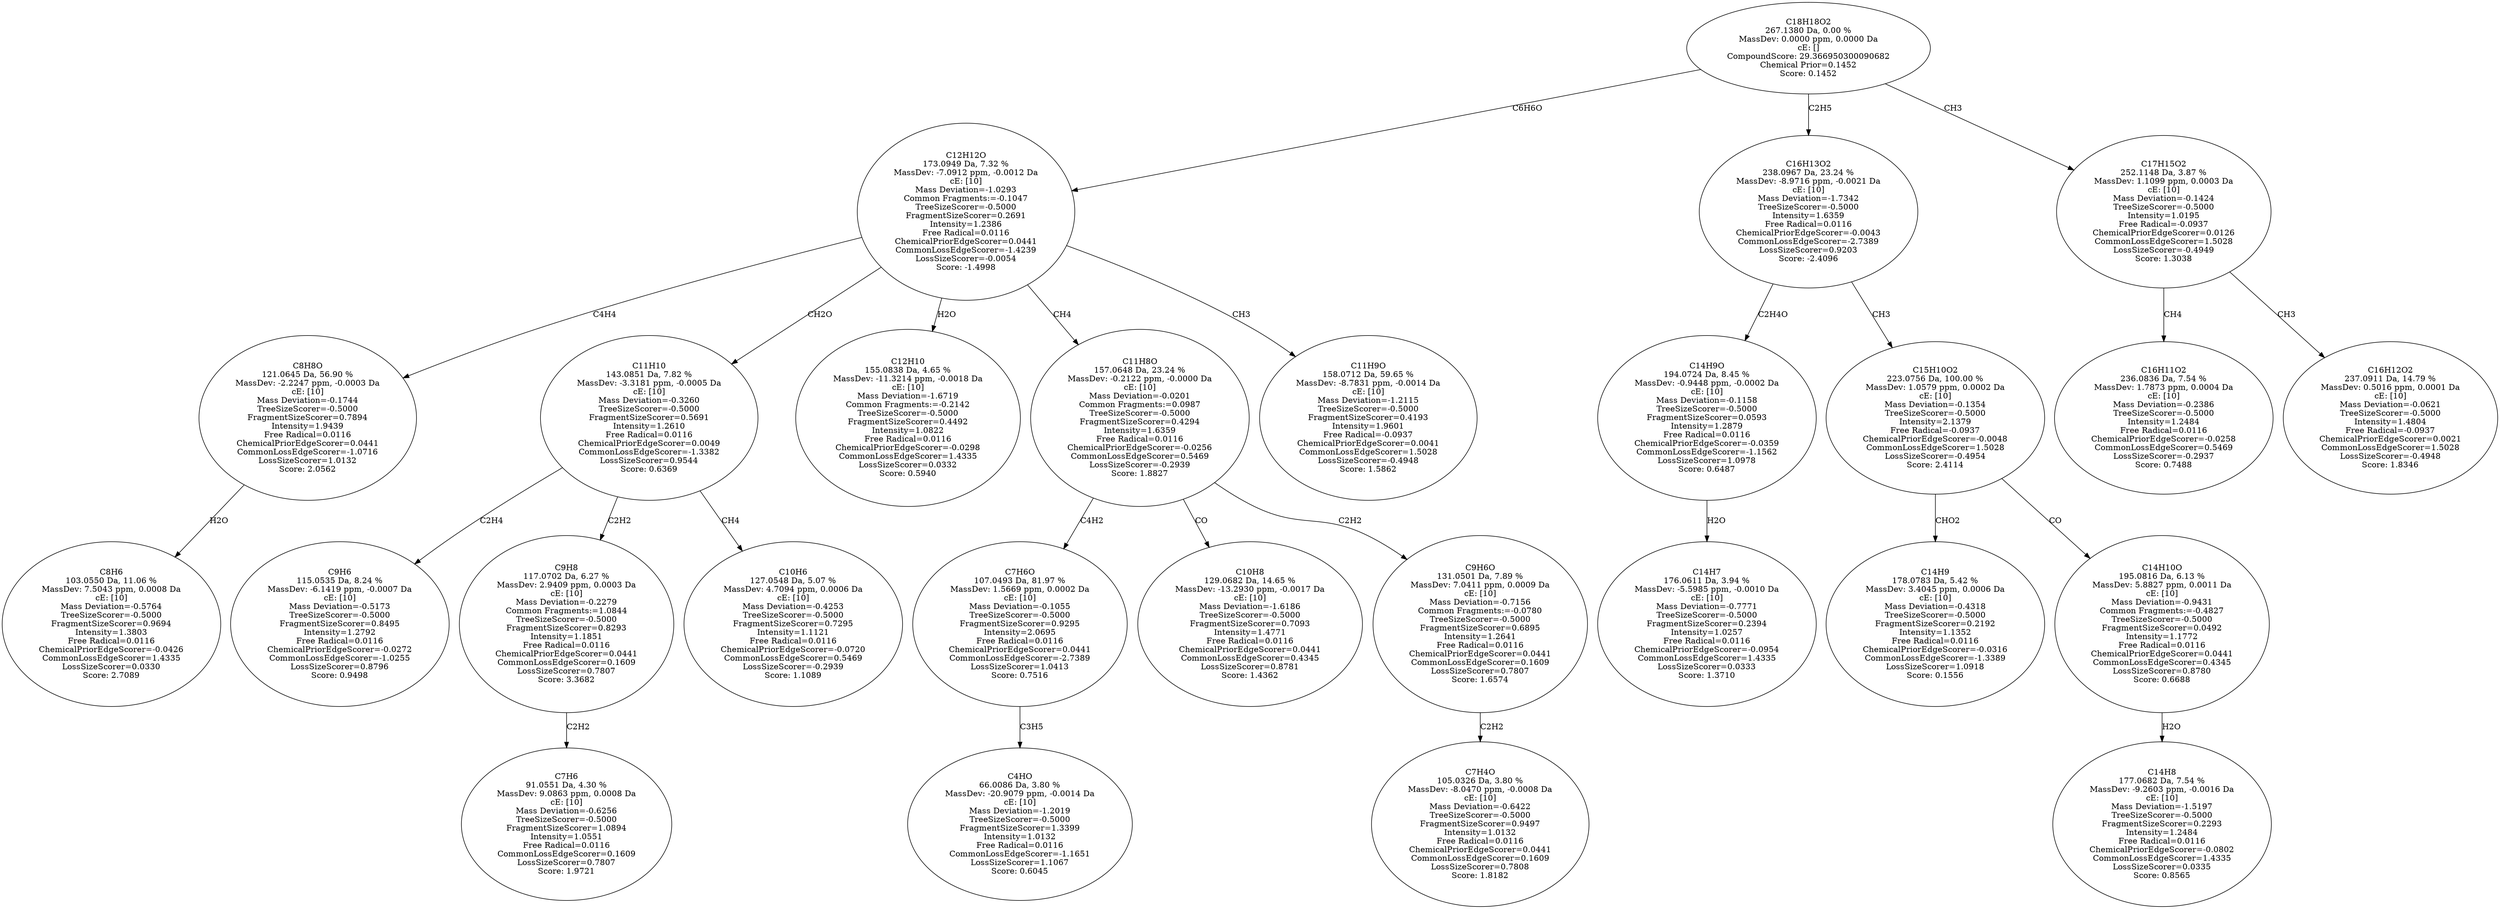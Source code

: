 strict digraph {
v1 [label="C8H6\n103.0550 Da, 11.06 %\nMassDev: 7.5043 ppm, 0.0008 Da\ncE: [10]\nMass Deviation=-0.5764\nTreeSizeScorer=-0.5000\nFragmentSizeScorer=0.9694\nIntensity=1.3803\nFree Radical=0.0116\nChemicalPriorEdgeScorer=-0.0426\nCommonLossEdgeScorer=1.4335\nLossSizeScorer=0.0330\nScore: 2.7089"];
v2 [label="C8H8O\n121.0645 Da, 56.90 %\nMassDev: -2.2247 ppm, -0.0003 Da\ncE: [10]\nMass Deviation=-0.1744\nTreeSizeScorer=-0.5000\nFragmentSizeScorer=0.7894\nIntensity=1.9439\nFree Radical=0.0116\nChemicalPriorEdgeScorer=0.0441\nCommonLossEdgeScorer=-1.0716\nLossSizeScorer=1.0132\nScore: 2.0562"];
v3 [label="C9H6\n115.0535 Da, 8.24 %\nMassDev: -6.1419 ppm, -0.0007 Da\ncE: [10]\nMass Deviation=-0.5173\nTreeSizeScorer=-0.5000\nFragmentSizeScorer=0.8495\nIntensity=1.2792\nFree Radical=0.0116\nChemicalPriorEdgeScorer=-0.0272\nCommonLossEdgeScorer=-1.0255\nLossSizeScorer=0.8796\nScore: 0.9498"];
v4 [label="C7H6\n91.0551 Da, 4.30 %\nMassDev: 9.0863 ppm, 0.0008 Da\ncE: [10]\nMass Deviation=-0.6256\nTreeSizeScorer=-0.5000\nFragmentSizeScorer=1.0894\nIntensity=1.0551\nFree Radical=0.0116\nCommonLossEdgeScorer=0.1609\nLossSizeScorer=0.7807\nScore: 1.9721"];
v5 [label="C9H8\n117.0702 Da, 6.27 %\nMassDev: 2.9409 ppm, 0.0003 Da\ncE: [10]\nMass Deviation=-0.2279\nCommon Fragments:=1.0844\nTreeSizeScorer=-0.5000\nFragmentSizeScorer=0.8293\nIntensity=1.1851\nFree Radical=0.0116\nChemicalPriorEdgeScorer=0.0441\nCommonLossEdgeScorer=0.1609\nLossSizeScorer=0.7807\nScore: 3.3682"];
v6 [label="C10H6\n127.0548 Da, 5.07 %\nMassDev: 4.7094 ppm, 0.0006 Da\ncE: [10]\nMass Deviation=-0.4253\nTreeSizeScorer=-0.5000\nFragmentSizeScorer=0.7295\nIntensity=1.1121\nFree Radical=0.0116\nChemicalPriorEdgeScorer=-0.0720\nCommonLossEdgeScorer=0.5469\nLossSizeScorer=-0.2939\nScore: 1.1089"];
v7 [label="C11H10\n143.0851 Da, 7.82 %\nMassDev: -3.3181 ppm, -0.0005 Da\ncE: [10]\nMass Deviation=-0.3260\nTreeSizeScorer=-0.5000\nFragmentSizeScorer=0.5691\nIntensity=1.2610\nFree Radical=0.0116\nChemicalPriorEdgeScorer=0.0049\nCommonLossEdgeScorer=-1.3382\nLossSizeScorer=0.9544\nScore: 0.6369"];
v8 [label="C12H10\n155.0838 Da, 4.65 %\nMassDev: -11.3214 ppm, -0.0018 Da\ncE: [10]\nMass Deviation=-1.6719\nCommon Fragments:=-0.2142\nTreeSizeScorer=-0.5000\nFragmentSizeScorer=0.4492\nIntensity=1.0822\nFree Radical=0.0116\nChemicalPriorEdgeScorer=-0.0298\nCommonLossEdgeScorer=1.4335\nLossSizeScorer=0.0332\nScore: 0.5940"];
v9 [label="C4HO\n66.0086 Da, 3.80 %\nMassDev: -20.9079 ppm, -0.0014 Da\ncE: [10]\nMass Deviation=-1.2019\nTreeSizeScorer=-0.5000\nFragmentSizeScorer=1.3399\nIntensity=1.0132\nFree Radical=0.0116\nCommonLossEdgeScorer=-1.1651\nLossSizeScorer=1.1067\nScore: 0.6045"];
v10 [label="C7H6O\n107.0493 Da, 81.97 %\nMassDev: 1.5669 ppm, 0.0002 Da\ncE: [10]\nMass Deviation=-0.1055\nTreeSizeScorer=-0.5000\nFragmentSizeScorer=0.9295\nIntensity=2.0695\nFree Radical=0.0116\nChemicalPriorEdgeScorer=0.0441\nCommonLossEdgeScorer=-2.7389\nLossSizeScorer=1.0413\nScore: 0.7516"];
v11 [label="C10H8\n129.0682 Da, 14.65 %\nMassDev: -13.2930 ppm, -0.0017 Da\ncE: [10]\nMass Deviation=-1.6186\nTreeSizeScorer=-0.5000\nFragmentSizeScorer=0.7093\nIntensity=1.4771\nFree Radical=0.0116\nChemicalPriorEdgeScorer=0.0441\nCommonLossEdgeScorer=0.4345\nLossSizeScorer=0.8781\nScore: 1.4362"];
v12 [label="C7H4O\n105.0326 Da, 3.80 %\nMassDev: -8.0470 ppm, -0.0008 Da\ncE: [10]\nMass Deviation=-0.6422\nTreeSizeScorer=-0.5000\nFragmentSizeScorer=0.9497\nIntensity=1.0132\nFree Radical=0.0116\nChemicalPriorEdgeScorer=0.0441\nCommonLossEdgeScorer=0.1609\nLossSizeScorer=0.7808\nScore: 1.8182"];
v13 [label="C9H6O\n131.0501 Da, 7.89 %\nMassDev: 7.0411 ppm, 0.0009 Da\ncE: [10]\nMass Deviation=-0.7156\nCommon Fragments:=-0.0780\nTreeSizeScorer=-0.5000\nFragmentSizeScorer=0.6895\nIntensity=1.2641\nFree Radical=0.0116\nChemicalPriorEdgeScorer=0.0441\nCommonLossEdgeScorer=0.1609\nLossSizeScorer=0.7807\nScore: 1.6574"];
v14 [label="C11H8O\n157.0648 Da, 23.24 %\nMassDev: -0.2122 ppm, -0.0000 Da\ncE: [10]\nMass Deviation=-0.0201\nCommon Fragments:=0.0987\nTreeSizeScorer=-0.5000\nFragmentSizeScorer=0.4294\nIntensity=1.6359\nFree Radical=0.0116\nChemicalPriorEdgeScorer=-0.0256\nCommonLossEdgeScorer=0.5469\nLossSizeScorer=-0.2939\nScore: 1.8827"];
v15 [label="C11H9O\n158.0712 Da, 59.65 %\nMassDev: -8.7831 ppm, -0.0014 Da\ncE: [10]\nMass Deviation=-1.2115\nTreeSizeScorer=-0.5000\nFragmentSizeScorer=0.4193\nIntensity=1.9601\nFree Radical=-0.0937\nChemicalPriorEdgeScorer=0.0041\nCommonLossEdgeScorer=1.5028\nLossSizeScorer=-0.4948\nScore: 1.5862"];
v16 [label="C12H12O\n173.0949 Da, 7.32 %\nMassDev: -7.0912 ppm, -0.0012 Da\ncE: [10]\nMass Deviation=-1.0293\nCommon Fragments:=-0.1047\nTreeSizeScorer=-0.5000\nFragmentSizeScorer=0.2691\nIntensity=1.2386\nFree Radical=0.0116\nChemicalPriorEdgeScorer=0.0441\nCommonLossEdgeScorer=-1.4239\nLossSizeScorer=-0.0054\nScore: -1.4998"];
v17 [label="C14H7\n176.0611 Da, 3.94 %\nMassDev: -5.5985 ppm, -0.0010 Da\ncE: [10]\nMass Deviation=-0.7771\nTreeSizeScorer=-0.5000\nFragmentSizeScorer=0.2394\nIntensity=1.0257\nFree Radical=0.0116\nChemicalPriorEdgeScorer=-0.0954\nCommonLossEdgeScorer=1.4335\nLossSizeScorer=0.0333\nScore: 1.3710"];
v18 [label="C14H9O\n194.0724 Da, 8.45 %\nMassDev: -0.9448 ppm, -0.0002 Da\ncE: [10]\nMass Deviation=-0.1158\nTreeSizeScorer=-0.5000\nFragmentSizeScorer=0.0593\nIntensity=1.2879\nFree Radical=0.0116\nChemicalPriorEdgeScorer=-0.0359\nCommonLossEdgeScorer=-1.1562\nLossSizeScorer=1.0978\nScore: 0.6487"];
v19 [label="C14H9\n178.0783 Da, 5.42 %\nMassDev: 3.4045 ppm, 0.0006 Da\ncE: [10]\nMass Deviation=-0.4318\nTreeSizeScorer=-0.5000\nFragmentSizeScorer=0.2192\nIntensity=1.1352\nFree Radical=0.0116\nChemicalPriorEdgeScorer=-0.0316\nCommonLossEdgeScorer=-1.3389\nLossSizeScorer=1.0918\nScore: 0.1556"];
v20 [label="C14H8\n177.0682 Da, 7.54 %\nMassDev: -9.2603 ppm, -0.0016 Da\ncE: [10]\nMass Deviation=-1.5197\nTreeSizeScorer=-0.5000\nFragmentSizeScorer=0.2293\nIntensity=1.2484\nFree Radical=0.0116\nChemicalPriorEdgeScorer=-0.0802\nCommonLossEdgeScorer=1.4335\nLossSizeScorer=0.0335\nScore: 0.8565"];
v21 [label="C14H10O\n195.0816 Da, 6.13 %\nMassDev: 5.8827 ppm, 0.0011 Da\ncE: [10]\nMass Deviation=-0.9431\nCommon Fragments:=-0.4827\nTreeSizeScorer=-0.5000\nFragmentSizeScorer=0.0492\nIntensity=1.1772\nFree Radical=0.0116\nChemicalPriorEdgeScorer=0.0441\nCommonLossEdgeScorer=0.4345\nLossSizeScorer=0.8780\nScore: 0.6688"];
v22 [label="C15H10O2\n223.0756 Da, 100.00 %\nMassDev: 1.0579 ppm, 0.0002 Da\ncE: [10]\nMass Deviation=-0.1354\nTreeSizeScorer=-0.5000\nIntensity=2.1379\nFree Radical=-0.0937\nChemicalPriorEdgeScorer=-0.0048\nCommonLossEdgeScorer=1.5028\nLossSizeScorer=-0.4954\nScore: 2.4114"];
v23 [label="C16H13O2\n238.0967 Da, 23.24 %\nMassDev: -8.9716 ppm, -0.0021 Da\ncE: [10]\nMass Deviation=-1.7342\nTreeSizeScorer=-0.5000\nIntensity=1.6359\nFree Radical=0.0116\nChemicalPriorEdgeScorer=-0.0043\nCommonLossEdgeScorer=-2.7389\nLossSizeScorer=0.9203\nScore: -2.4096"];
v24 [label="C16H11O2\n236.0836 Da, 7.54 %\nMassDev: 1.7873 ppm, 0.0004 Da\ncE: [10]\nMass Deviation=-0.2386\nTreeSizeScorer=-0.5000\nIntensity=1.2484\nFree Radical=0.0116\nChemicalPriorEdgeScorer=-0.0258\nCommonLossEdgeScorer=0.5469\nLossSizeScorer=-0.2937\nScore: 0.7488"];
v25 [label="C16H12O2\n237.0911 Da, 14.79 %\nMassDev: 0.5016 ppm, 0.0001 Da\ncE: [10]\nMass Deviation=-0.0621\nTreeSizeScorer=-0.5000\nIntensity=1.4804\nFree Radical=-0.0937\nChemicalPriorEdgeScorer=0.0021\nCommonLossEdgeScorer=1.5028\nLossSizeScorer=-0.4948\nScore: 1.8346"];
v26 [label="C17H15O2\n252.1148 Da, 3.87 %\nMassDev: 1.1099 ppm, 0.0003 Da\ncE: [10]\nMass Deviation=-0.1424\nTreeSizeScorer=-0.5000\nIntensity=1.0195\nFree Radical=-0.0937\nChemicalPriorEdgeScorer=0.0126\nCommonLossEdgeScorer=1.5028\nLossSizeScorer=-0.4949\nScore: 1.3038"];
v27 [label="C18H18O2\n267.1380 Da, 0.00 %\nMassDev: 0.0000 ppm, 0.0000 Da\ncE: []\nCompoundScore: 29.366950300090682\nChemical Prior=0.1452\nScore: 0.1452"];
v2 -> v1 [label="H2O"];
v16 -> v2 [label="C4H4"];
v7 -> v3 [label="C2H4"];
v5 -> v4 [label="C2H2"];
v7 -> v5 [label="C2H2"];
v7 -> v6 [label="CH4"];
v16 -> v7 [label="CH2O"];
v16 -> v8 [label="H2O"];
v10 -> v9 [label="C3H5"];
v14 -> v10 [label="C4H2"];
v14 -> v11 [label="CO"];
v13 -> v12 [label="C2H2"];
v14 -> v13 [label="C2H2"];
v16 -> v14 [label="CH4"];
v16 -> v15 [label="CH3"];
v27 -> v16 [label="C6H6O"];
v18 -> v17 [label="H2O"];
v23 -> v18 [label="C2H4O"];
v22 -> v19 [label="CHO2"];
v21 -> v20 [label="H2O"];
v22 -> v21 [label="CO"];
v23 -> v22 [label="CH3"];
v27 -> v23 [label="C2H5"];
v26 -> v24 [label="CH4"];
v26 -> v25 [label="CH3"];
v27 -> v26 [label="CH3"];
}